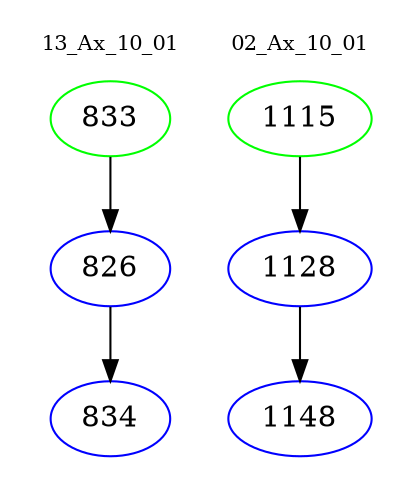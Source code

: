 digraph{
subgraph cluster_0 {
color = white
label = "13_Ax_10_01";
fontsize=10;
T0_833 [label="833", color="green"]
T0_833 -> T0_826 [color="black"]
T0_826 [label="826", color="blue"]
T0_826 -> T0_834 [color="black"]
T0_834 [label="834", color="blue"]
}
subgraph cluster_1 {
color = white
label = "02_Ax_10_01";
fontsize=10;
T1_1115 [label="1115", color="green"]
T1_1115 -> T1_1128 [color="black"]
T1_1128 [label="1128", color="blue"]
T1_1128 -> T1_1148 [color="black"]
T1_1148 [label="1148", color="blue"]
}
}
